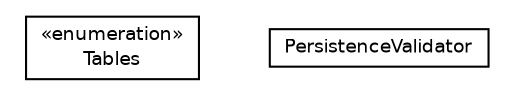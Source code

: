 #!/usr/local/bin/dot
#
# Class diagram 
# Generated by UMLGraph version R5_6 (http://www.umlgraph.org/)
#

digraph G {
	edge [fontname="Helvetica",fontsize=10,labelfontname="Helvetica",labelfontsize=10];
	node [fontname="Helvetica",fontsize=10,shape=plaintext];
	nodesep=0.25;
	ranksep=0.5;
	// net.ljcomputing.sr.configuration.Tables
	c9 [label=<<table title="net.ljcomputing.sr.configuration.Tables" border="0" cellborder="1" cellspacing="0" cellpadding="2" port="p" href="./Tables.html">
		<tr><td><table border="0" cellspacing="0" cellpadding="1">
<tr><td align="center" balign="center"> &#171;enumeration&#187; </td></tr>
<tr><td align="center" balign="center"> Tables </td></tr>
		</table></td></tr>
		</table>>, URL="./Tables.html", fontname="Helvetica", fontcolor="black", fontsize=9.0];
	// net.ljcomputing.sr.configuration.PersistenceValidator
	c10 [label=<<table title="net.ljcomputing.sr.configuration.PersistenceValidator" border="0" cellborder="1" cellspacing="0" cellpadding="2" port="p" href="./PersistenceValidator.html">
		<tr><td><table border="0" cellspacing="0" cellpadding="1">
<tr><td align="center" balign="center"> PersistenceValidator </td></tr>
		</table></td></tr>
		</table>>, URL="./PersistenceValidator.html", fontname="Helvetica", fontcolor="black", fontsize=9.0];
}

